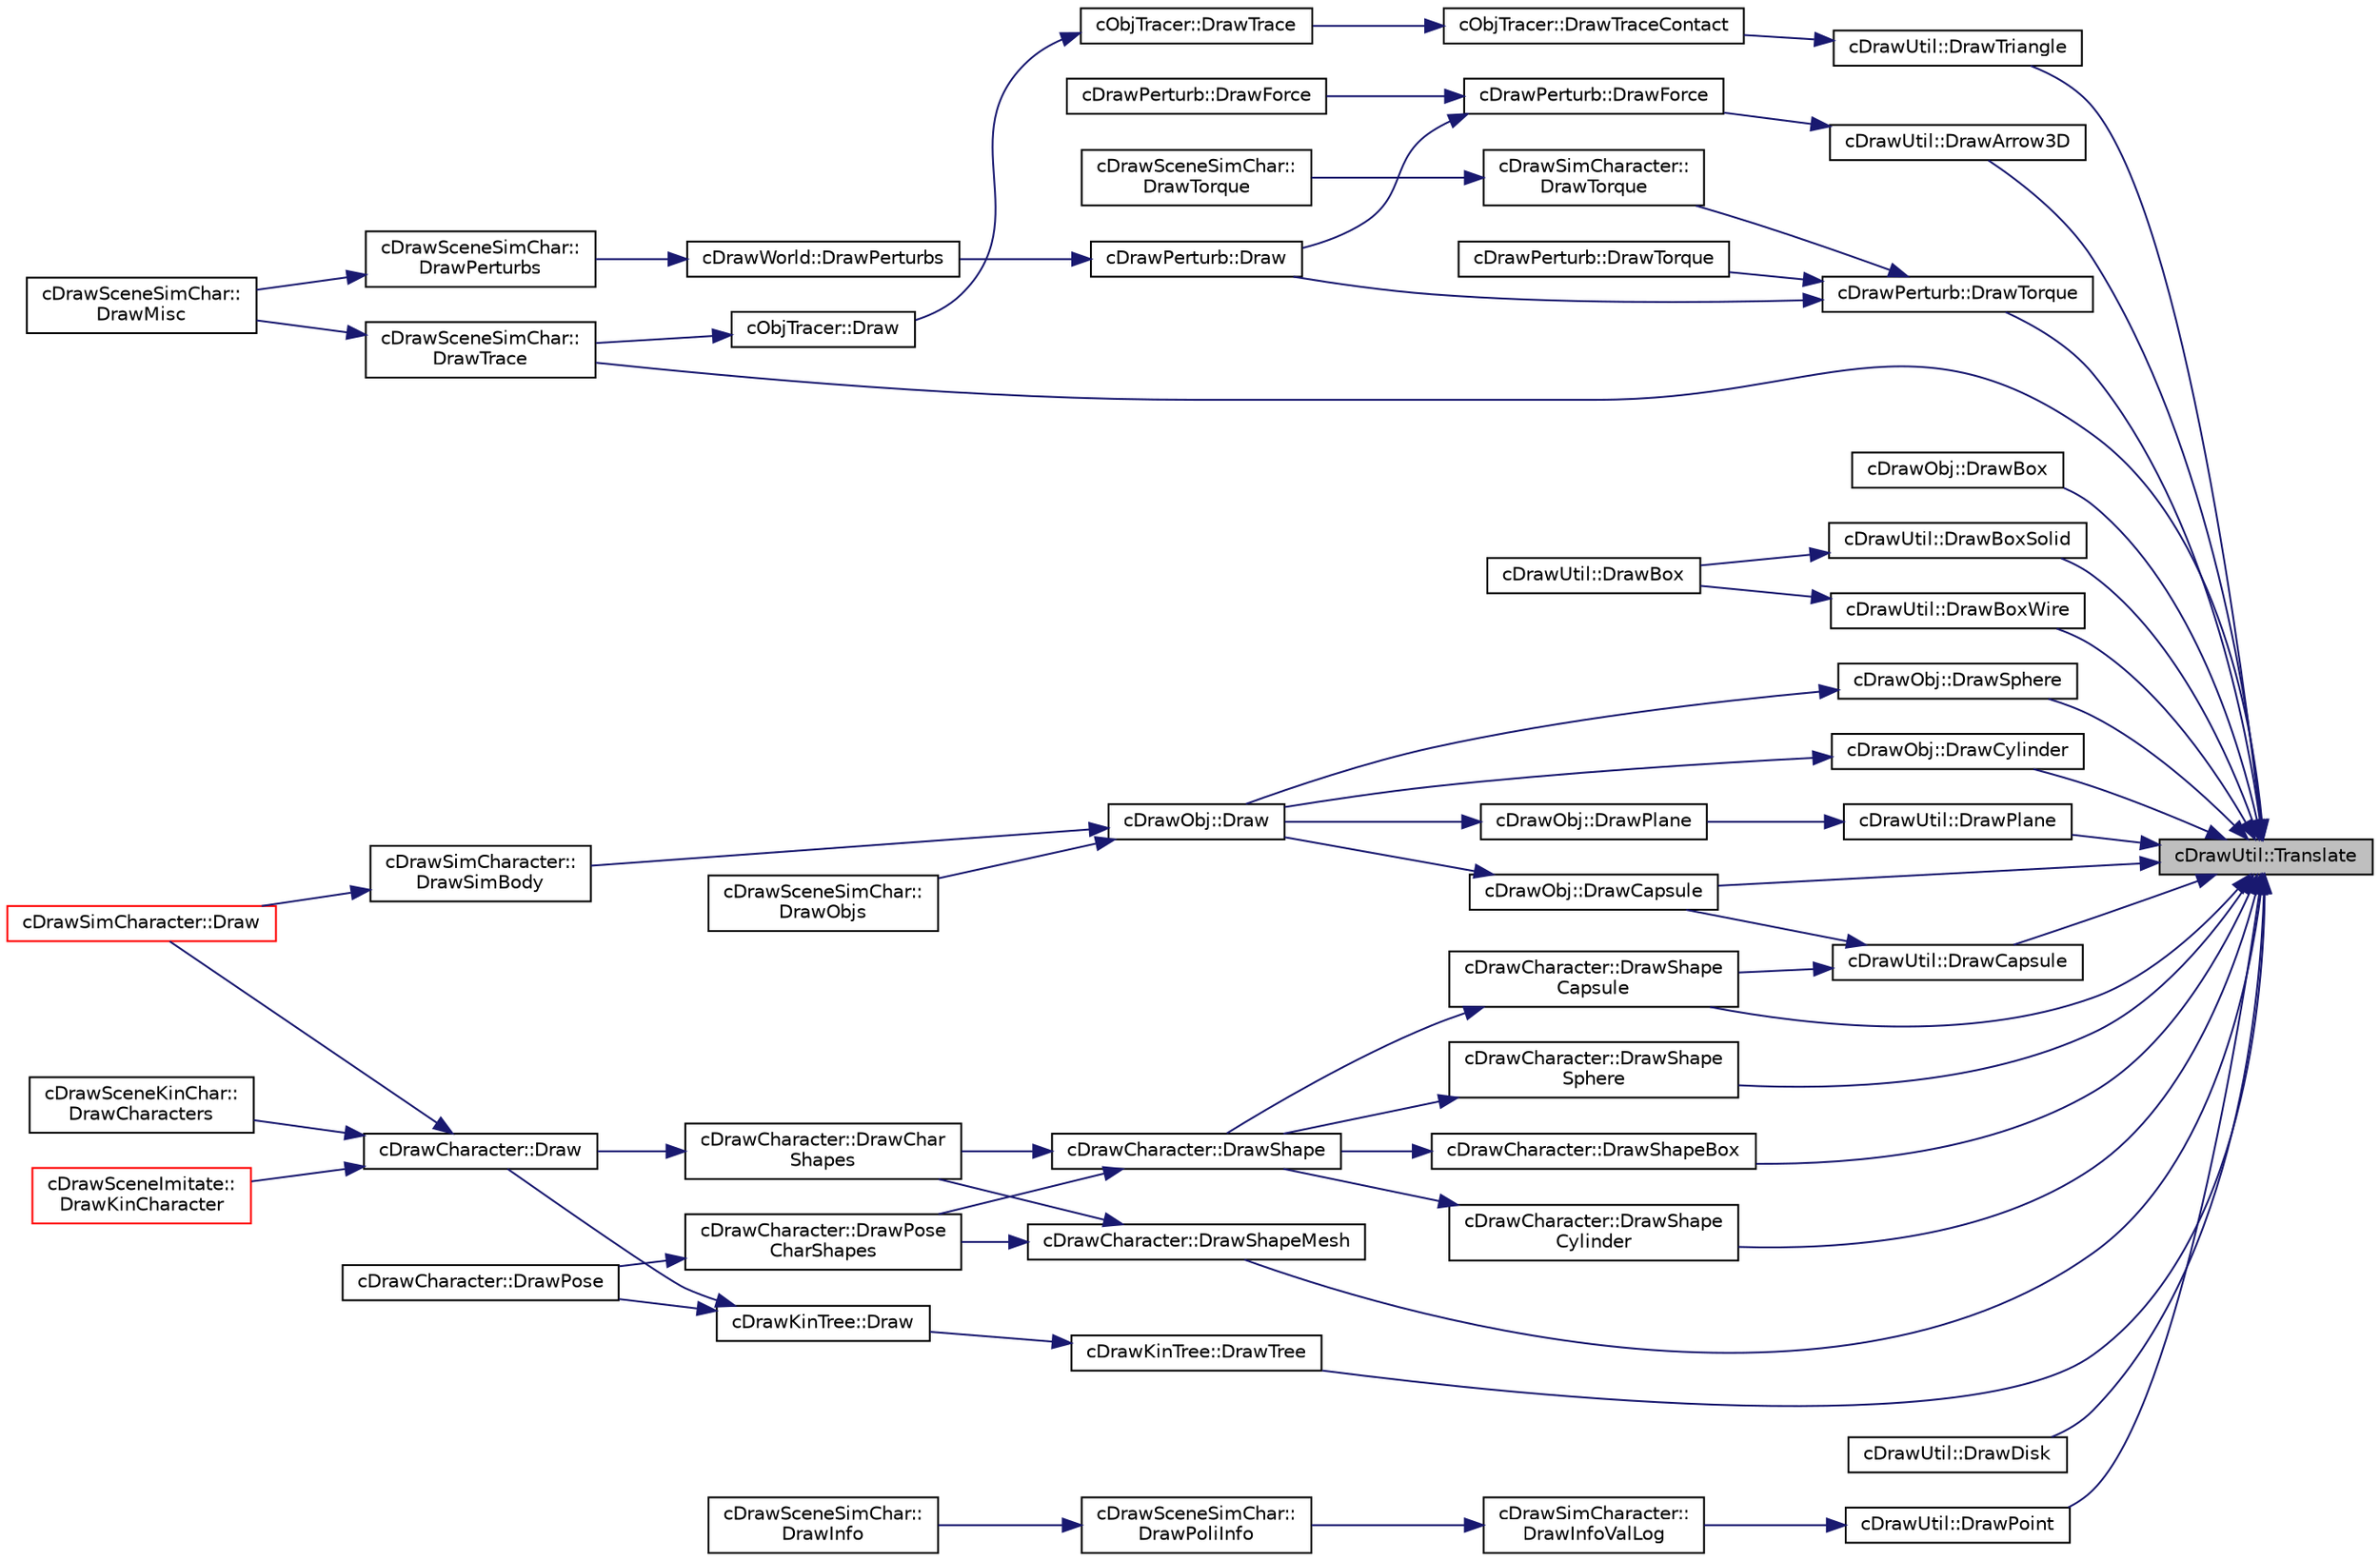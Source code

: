digraph "cDrawUtil::Translate"
{
 // LATEX_PDF_SIZE
  edge [fontname="Helvetica",fontsize="10",labelfontname="Helvetica",labelfontsize="10"];
  node [fontname="Helvetica",fontsize="10",shape=record];
  rankdir="RL";
  Node1 [label="cDrawUtil::Translate",height=0.2,width=0.4,color="black", fillcolor="grey75", style="filled", fontcolor="black",tooltip=" "];
  Node1 -> Node2 [dir="back",color="midnightblue",fontsize="10",style="solid",fontname="Helvetica"];
  Node2 [label="cDrawUtil::DrawArrow3D",height=0.2,width=0.4,color="black", fillcolor="white", style="filled",URL="$classc_draw_util.html#a89dd77a06bb4499170532721a232caf3",tooltip=" "];
  Node2 -> Node3 [dir="back",color="midnightblue",fontsize="10",style="solid",fontname="Helvetica"];
  Node3 [label="cDrawPerturb::DrawForce",height=0.2,width=0.4,color="black", fillcolor="white", style="filled",URL="$classc_draw_perturb.html#a81f2d724a5a7129987eb7a1e230033b8",tooltip=" "];
  Node3 -> Node4 [dir="back",color="midnightblue",fontsize="10",style="solid",fontname="Helvetica"];
  Node4 [label="cDrawPerturb::Draw",height=0.2,width=0.4,color="black", fillcolor="white", style="filled",URL="$classc_draw_perturb.html#afe630dd735e398ab4b2557fadffa37c7",tooltip=" "];
  Node4 -> Node5 [dir="back",color="midnightblue",fontsize="10",style="solid",fontname="Helvetica"];
  Node5 [label="cDrawWorld::DrawPerturbs",height=0.2,width=0.4,color="black", fillcolor="white", style="filled",URL="$classc_draw_world.html#aa75868eb35c1eaac5fb60ff052820fe3",tooltip=" "];
  Node5 -> Node6 [dir="back",color="midnightblue",fontsize="10",style="solid",fontname="Helvetica"];
  Node6 [label="cDrawSceneSimChar::\lDrawPerturbs",height=0.2,width=0.4,color="black", fillcolor="white", style="filled",URL="$classc_draw_scene_sim_char.html#a88d38ea67a57370bf76ef1e2bcb0fea3",tooltip=" "];
  Node6 -> Node7 [dir="back",color="midnightblue",fontsize="10",style="solid",fontname="Helvetica"];
  Node7 [label="cDrawSceneSimChar::\lDrawMisc",height=0.2,width=0.4,color="black", fillcolor="white", style="filled",URL="$classc_draw_scene_sim_char.html#a65bd615257485a465f9c1830c13e60e9",tooltip=" "];
  Node3 -> Node8 [dir="back",color="midnightblue",fontsize="10",style="solid",fontname="Helvetica"];
  Node8 [label="cDrawPerturb::DrawForce",height=0.2,width=0.4,color="black", fillcolor="white", style="filled",URL="$classc_draw_perturb.html#a94f50f65baa49b4c45ea7ff0594cb251",tooltip=" "];
  Node1 -> Node9 [dir="back",color="midnightblue",fontsize="10",style="solid",fontname="Helvetica"];
  Node9 [label="cDrawObj::DrawBox",height=0.2,width=0.4,color="black", fillcolor="white", style="filled",URL="$classc_draw_obj.html#a63ec75c24a3ad47e36018f5943f4e5d6",tooltip=" "];
  Node1 -> Node10 [dir="back",color="midnightblue",fontsize="10",style="solid",fontname="Helvetica"];
  Node10 [label="cDrawUtil::DrawBoxSolid",height=0.2,width=0.4,color="black", fillcolor="white", style="filled",URL="$classc_draw_util.html#af87864d916281d9277641fa8d097b369",tooltip=" "];
  Node10 -> Node11 [dir="back",color="midnightblue",fontsize="10",style="solid",fontname="Helvetica"];
  Node11 [label="cDrawUtil::DrawBox",height=0.2,width=0.4,color="black", fillcolor="white", style="filled",URL="$classc_draw_util.html#a81935b6993495ace7644477eefd5d700",tooltip=" "];
  Node1 -> Node12 [dir="back",color="midnightblue",fontsize="10",style="solid",fontname="Helvetica"];
  Node12 [label="cDrawUtil::DrawBoxWire",height=0.2,width=0.4,color="black", fillcolor="white", style="filled",URL="$classc_draw_util.html#aafaaedbbefbfa1e09ff8dcb1c017e767",tooltip=" "];
  Node12 -> Node11 [dir="back",color="midnightblue",fontsize="10",style="solid",fontname="Helvetica"];
  Node1 -> Node13 [dir="back",color="midnightblue",fontsize="10",style="solid",fontname="Helvetica"];
  Node13 [label="cDrawObj::DrawCapsule",height=0.2,width=0.4,color="black", fillcolor="white", style="filled",URL="$classc_draw_obj.html#aa6bf42a5d2a790ce05d3cf588696fe42",tooltip=" "];
  Node13 -> Node14 [dir="back",color="midnightblue",fontsize="10",style="solid",fontname="Helvetica"];
  Node14 [label="cDrawObj::Draw",height=0.2,width=0.4,color="black", fillcolor="white", style="filled",URL="$classc_draw_obj.html#a08996c16934079cf8e79238a6d7eec7c",tooltip=" "];
  Node14 -> Node15 [dir="back",color="midnightblue",fontsize="10",style="solid",fontname="Helvetica"];
  Node15 [label="cDrawSceneSimChar::\lDrawObjs",height=0.2,width=0.4,color="black", fillcolor="white", style="filled",URL="$classc_draw_scene_sim_char.html#a514ac47c14d03e3ac9e929c5fc0f903c",tooltip=" "];
  Node14 -> Node16 [dir="back",color="midnightblue",fontsize="10",style="solid",fontname="Helvetica"];
  Node16 [label="cDrawSimCharacter::\lDrawSimBody",height=0.2,width=0.4,color="black", fillcolor="white", style="filled",URL="$classc_draw_sim_character.html#a29c078a5934f10da9c7ccdd43bdf9fe3",tooltip=" "];
  Node16 -> Node17 [dir="back",color="midnightblue",fontsize="10",style="solid",fontname="Helvetica"];
  Node17 [label="cDrawSimCharacter::Draw",height=0.2,width=0.4,color="red", fillcolor="white", style="filled",URL="$classc_draw_sim_character.html#a9f0a67297252bd88282ad212bf032733",tooltip=" "];
  Node1 -> Node21 [dir="back",color="midnightblue",fontsize="10",style="solid",fontname="Helvetica"];
  Node21 [label="cDrawUtil::DrawCapsule",height=0.2,width=0.4,color="black", fillcolor="white", style="filled",URL="$classc_draw_util.html#ad91ed3b94d8f3c95f5342499aa472698",tooltip=" "];
  Node21 -> Node13 [dir="back",color="midnightblue",fontsize="10",style="solid",fontname="Helvetica"];
  Node21 -> Node22 [dir="back",color="midnightblue",fontsize="10",style="solid",fontname="Helvetica"];
  Node22 [label="cDrawCharacter::DrawShape\lCapsule",height=0.2,width=0.4,color="black", fillcolor="white", style="filled",URL="$classc_draw_character.html#ae821dacbde19af8b52ef8c4c1901fe9d",tooltip=" "];
  Node22 -> Node23 [dir="back",color="midnightblue",fontsize="10",style="solid",fontname="Helvetica"];
  Node23 [label="cDrawCharacter::DrawShape",height=0.2,width=0.4,color="black", fillcolor="white", style="filled",URL="$classc_draw_character.html#a8c428b4d9021e6f57f540e2bfa5d9311",tooltip=" "];
  Node23 -> Node24 [dir="back",color="midnightblue",fontsize="10",style="solid",fontname="Helvetica"];
  Node24 [label="cDrawCharacter::DrawChar\lShapes",height=0.2,width=0.4,color="black", fillcolor="white", style="filled",URL="$classc_draw_character.html#a039230192a7c9a1880476d0130fb7bcf",tooltip=" "];
  Node24 -> Node25 [dir="back",color="midnightblue",fontsize="10",style="solid",fontname="Helvetica"];
  Node25 [label="cDrawCharacter::Draw",height=0.2,width=0.4,color="black", fillcolor="white", style="filled",URL="$classc_draw_character.html#a85afe23957fc54b3d058f91770b2537e",tooltip=" "];
  Node25 -> Node17 [dir="back",color="midnightblue",fontsize="10",style="solid",fontname="Helvetica"];
  Node25 -> Node26 [dir="back",color="midnightblue",fontsize="10",style="solid",fontname="Helvetica"];
  Node26 [label="cDrawSceneKinChar::\lDrawCharacters",height=0.2,width=0.4,color="black", fillcolor="white", style="filled",URL="$classc_draw_scene_kin_char.html#ab8bd61dfc0483c9314fcc6aa4c3a812b",tooltip=" "];
  Node25 -> Node27 [dir="back",color="midnightblue",fontsize="10",style="solid",fontname="Helvetica"];
  Node27 [label="cDrawSceneImitate::\lDrawKinCharacter",height=0.2,width=0.4,color="red", fillcolor="white", style="filled",URL="$classc_draw_scene_imitate.html#a410cacbc8a5923ba4651044e89d68909",tooltip=" "];
  Node23 -> Node29 [dir="back",color="midnightblue",fontsize="10",style="solid",fontname="Helvetica"];
  Node29 [label="cDrawCharacter::DrawPose\lCharShapes",height=0.2,width=0.4,color="black", fillcolor="white", style="filled",URL="$classc_draw_character.html#a9315c2b6bfdb2c9f8f19e7110b90beef",tooltip=" "];
  Node29 -> Node30 [dir="back",color="midnightblue",fontsize="10",style="solid",fontname="Helvetica"];
  Node30 [label="cDrawCharacter::DrawPose",height=0.2,width=0.4,color="black", fillcolor="white", style="filled",URL="$classc_draw_character.html#acb2ee17d59302e962fa211d177291290",tooltip=" "];
  Node1 -> Node31 [dir="back",color="midnightblue",fontsize="10",style="solid",fontname="Helvetica"];
  Node31 [label="cDrawObj::DrawCylinder",height=0.2,width=0.4,color="black", fillcolor="white", style="filled",URL="$classc_draw_obj.html#ab5d83a43a11535e5f48286814ea34aa0",tooltip=" "];
  Node31 -> Node14 [dir="back",color="midnightblue",fontsize="10",style="solid",fontname="Helvetica"];
  Node1 -> Node32 [dir="back",color="midnightblue",fontsize="10",style="solid",fontname="Helvetica"];
  Node32 [label="cDrawUtil::DrawDisk",height=0.2,width=0.4,color="black", fillcolor="white", style="filled",URL="$classc_draw_util.html#aadebed5ebd4033a982ab624eb2555aca",tooltip=" "];
  Node1 -> Node33 [dir="back",color="midnightblue",fontsize="10",style="solid",fontname="Helvetica"];
  Node33 [label="cDrawUtil::DrawPlane",height=0.2,width=0.4,color="black", fillcolor="white", style="filled",URL="$classc_draw_util.html#a7ef8394147c42dcf8a0e7f94ef449c3c",tooltip=" "];
  Node33 -> Node34 [dir="back",color="midnightblue",fontsize="10",style="solid",fontname="Helvetica"];
  Node34 [label="cDrawObj::DrawPlane",height=0.2,width=0.4,color="black", fillcolor="white", style="filled",URL="$classc_draw_obj.html#a014d646f51a7c6e6c04f28aaae9cbc99",tooltip=" "];
  Node34 -> Node14 [dir="back",color="midnightblue",fontsize="10",style="solid",fontname="Helvetica"];
  Node1 -> Node35 [dir="back",color="midnightblue",fontsize="10",style="solid",fontname="Helvetica"];
  Node35 [label="cDrawUtil::DrawPoint",height=0.2,width=0.4,color="black", fillcolor="white", style="filled",URL="$classc_draw_util.html#af25b21299d50f64378c0a7ea5387b178",tooltip=" "];
  Node35 -> Node36 [dir="back",color="midnightblue",fontsize="10",style="solid",fontname="Helvetica"];
  Node36 [label="cDrawSimCharacter::\lDrawInfoValLog",height=0.2,width=0.4,color="black", fillcolor="white", style="filled",URL="$classc_draw_sim_character.html#afb14d9b29692ae8672794c4e9522349a",tooltip=" "];
  Node36 -> Node37 [dir="back",color="midnightblue",fontsize="10",style="solid",fontname="Helvetica"];
  Node37 [label="cDrawSceneSimChar::\lDrawPoliInfo",height=0.2,width=0.4,color="black", fillcolor="white", style="filled",URL="$classc_draw_scene_sim_char.html#a7bd77bae3ef3dac21ce07c33a8325baa",tooltip=" "];
  Node37 -> Node38 [dir="back",color="midnightblue",fontsize="10",style="solid",fontname="Helvetica"];
  Node38 [label="cDrawSceneSimChar::\lDrawInfo",height=0.2,width=0.4,color="black", fillcolor="white", style="filled",URL="$classc_draw_scene_sim_char.html#a188ca31a906f8787f139fe3d02453439",tooltip=" "];
  Node1 -> Node39 [dir="back",color="midnightblue",fontsize="10",style="solid",fontname="Helvetica"];
  Node39 [label="cDrawCharacter::DrawShapeBox",height=0.2,width=0.4,color="black", fillcolor="white", style="filled",URL="$classc_draw_character.html#a76b173ced67b297444c2101cfa3babaa",tooltip=" "];
  Node39 -> Node23 [dir="back",color="midnightblue",fontsize="10",style="solid",fontname="Helvetica"];
  Node1 -> Node22 [dir="back",color="midnightblue",fontsize="10",style="solid",fontname="Helvetica"];
  Node1 -> Node40 [dir="back",color="midnightblue",fontsize="10",style="solid",fontname="Helvetica"];
  Node40 [label="cDrawCharacter::DrawShape\lCylinder",height=0.2,width=0.4,color="black", fillcolor="white", style="filled",URL="$classc_draw_character.html#a7a1821824cf7ac68fa05d44318686581",tooltip=" "];
  Node40 -> Node23 [dir="back",color="midnightblue",fontsize="10",style="solid",fontname="Helvetica"];
  Node1 -> Node41 [dir="back",color="midnightblue",fontsize="10",style="solid",fontname="Helvetica"];
  Node41 [label="cDrawCharacter::DrawShapeMesh",height=0.2,width=0.4,color="black", fillcolor="white", style="filled",URL="$classc_draw_character.html#a93f12b0c5489873741bbef11c65b4c8c",tooltip=" "];
  Node41 -> Node24 [dir="back",color="midnightblue",fontsize="10",style="solid",fontname="Helvetica"];
  Node41 -> Node29 [dir="back",color="midnightblue",fontsize="10",style="solid",fontname="Helvetica"];
  Node1 -> Node42 [dir="back",color="midnightblue",fontsize="10",style="solid",fontname="Helvetica"];
  Node42 [label="cDrawCharacter::DrawShape\lSphere",height=0.2,width=0.4,color="black", fillcolor="white", style="filled",URL="$classc_draw_character.html#ac3cab615260b182a5892e8fd0cc7a5cd",tooltip=" "];
  Node42 -> Node23 [dir="back",color="midnightblue",fontsize="10",style="solid",fontname="Helvetica"];
  Node1 -> Node43 [dir="back",color="midnightblue",fontsize="10",style="solid",fontname="Helvetica"];
  Node43 [label="cDrawObj::DrawSphere",height=0.2,width=0.4,color="black", fillcolor="white", style="filled",URL="$classc_draw_obj.html#a8a1380aef5244c53b89f8da06268f982",tooltip=" "];
  Node43 -> Node14 [dir="back",color="midnightblue",fontsize="10",style="solid",fontname="Helvetica"];
  Node1 -> Node44 [dir="back",color="midnightblue",fontsize="10",style="solid",fontname="Helvetica"];
  Node44 [label="cDrawPerturb::DrawTorque",height=0.2,width=0.4,color="black", fillcolor="white", style="filled",URL="$classc_draw_perturb.html#a454deadcf6edecbb4d39615edbf4ef79",tooltip=" "];
  Node44 -> Node4 [dir="back",color="midnightblue",fontsize="10",style="solid",fontname="Helvetica"];
  Node44 -> Node45 [dir="back",color="midnightblue",fontsize="10",style="solid",fontname="Helvetica"];
  Node45 [label="cDrawSimCharacter::\lDrawTorque",height=0.2,width=0.4,color="black", fillcolor="white", style="filled",URL="$classc_draw_sim_character.html#a8d80e489711dc094d9f5dda0f6f5bcfc",tooltip=" "];
  Node45 -> Node46 [dir="back",color="midnightblue",fontsize="10",style="solid",fontname="Helvetica"];
  Node46 [label="cDrawSceneSimChar::\lDrawTorque",height=0.2,width=0.4,color="black", fillcolor="white", style="filled",URL="$classc_draw_scene_sim_char.html#ade2b8139ed9ab688252c061e13cf5aba",tooltip=" "];
  Node44 -> Node47 [dir="back",color="midnightblue",fontsize="10",style="solid",fontname="Helvetica"];
  Node47 [label="cDrawPerturb::DrawTorque",height=0.2,width=0.4,color="black", fillcolor="white", style="filled",URL="$classc_draw_perturb.html#a8c6fecca255d6230e95146f998da4e6d",tooltip=" "];
  Node1 -> Node48 [dir="back",color="midnightblue",fontsize="10",style="solid",fontname="Helvetica"];
  Node48 [label="cDrawSceneSimChar::\lDrawTrace",height=0.2,width=0.4,color="black", fillcolor="white", style="filled",URL="$classc_draw_scene_sim_char.html#ac99b14c759dbda2fee5dae2a045dad06",tooltip=" "];
  Node48 -> Node7 [dir="back",color="midnightblue",fontsize="10",style="solid",fontname="Helvetica"];
  Node1 -> Node49 [dir="back",color="midnightblue",fontsize="10",style="solid",fontname="Helvetica"];
  Node49 [label="cDrawKinTree::DrawTree",height=0.2,width=0.4,color="black", fillcolor="white", style="filled",URL="$classc_draw_kin_tree.html#a3ac3fbab30458f7a0fd843c18e10885b",tooltip=" "];
  Node49 -> Node50 [dir="back",color="midnightblue",fontsize="10",style="solid",fontname="Helvetica"];
  Node50 [label="cDrawKinTree::Draw",height=0.2,width=0.4,color="black", fillcolor="white", style="filled",URL="$classc_draw_kin_tree.html#a8152937a4528ee5cc347b252fed16a3f",tooltip=" "];
  Node50 -> Node25 [dir="back",color="midnightblue",fontsize="10",style="solid",fontname="Helvetica"];
  Node50 -> Node30 [dir="back",color="midnightblue",fontsize="10",style="solid",fontname="Helvetica"];
  Node1 -> Node51 [dir="back",color="midnightblue",fontsize="10",style="solid",fontname="Helvetica"];
  Node51 [label="cDrawUtil::DrawTriangle",height=0.2,width=0.4,color="black", fillcolor="white", style="filled",URL="$classc_draw_util.html#ab0359ecdbc690cbe8403c19b5a0f93e9",tooltip=" "];
  Node51 -> Node52 [dir="back",color="midnightblue",fontsize="10",style="solid",fontname="Helvetica"];
  Node52 [label="cObjTracer::DrawTraceContact",height=0.2,width=0.4,color="black", fillcolor="white", style="filled",URL="$classc_obj_tracer.html#a781e2dbbc988811ca482f88b47a14567",tooltip=" "];
  Node52 -> Node53 [dir="back",color="midnightblue",fontsize="10",style="solid",fontname="Helvetica"];
  Node53 [label="cObjTracer::DrawTrace",height=0.2,width=0.4,color="black", fillcolor="white", style="filled",URL="$classc_obj_tracer.html#a6735ff2593b2482ce1c83f0f448d3f38",tooltip=" "];
  Node53 -> Node54 [dir="back",color="midnightblue",fontsize="10",style="solid",fontname="Helvetica"];
  Node54 [label="cObjTracer::Draw",height=0.2,width=0.4,color="black", fillcolor="white", style="filled",URL="$classc_obj_tracer.html#a43763760c45e5de00589acd64e93cdf4",tooltip=" "];
  Node54 -> Node48 [dir="back",color="midnightblue",fontsize="10",style="solid",fontname="Helvetica"];
}
